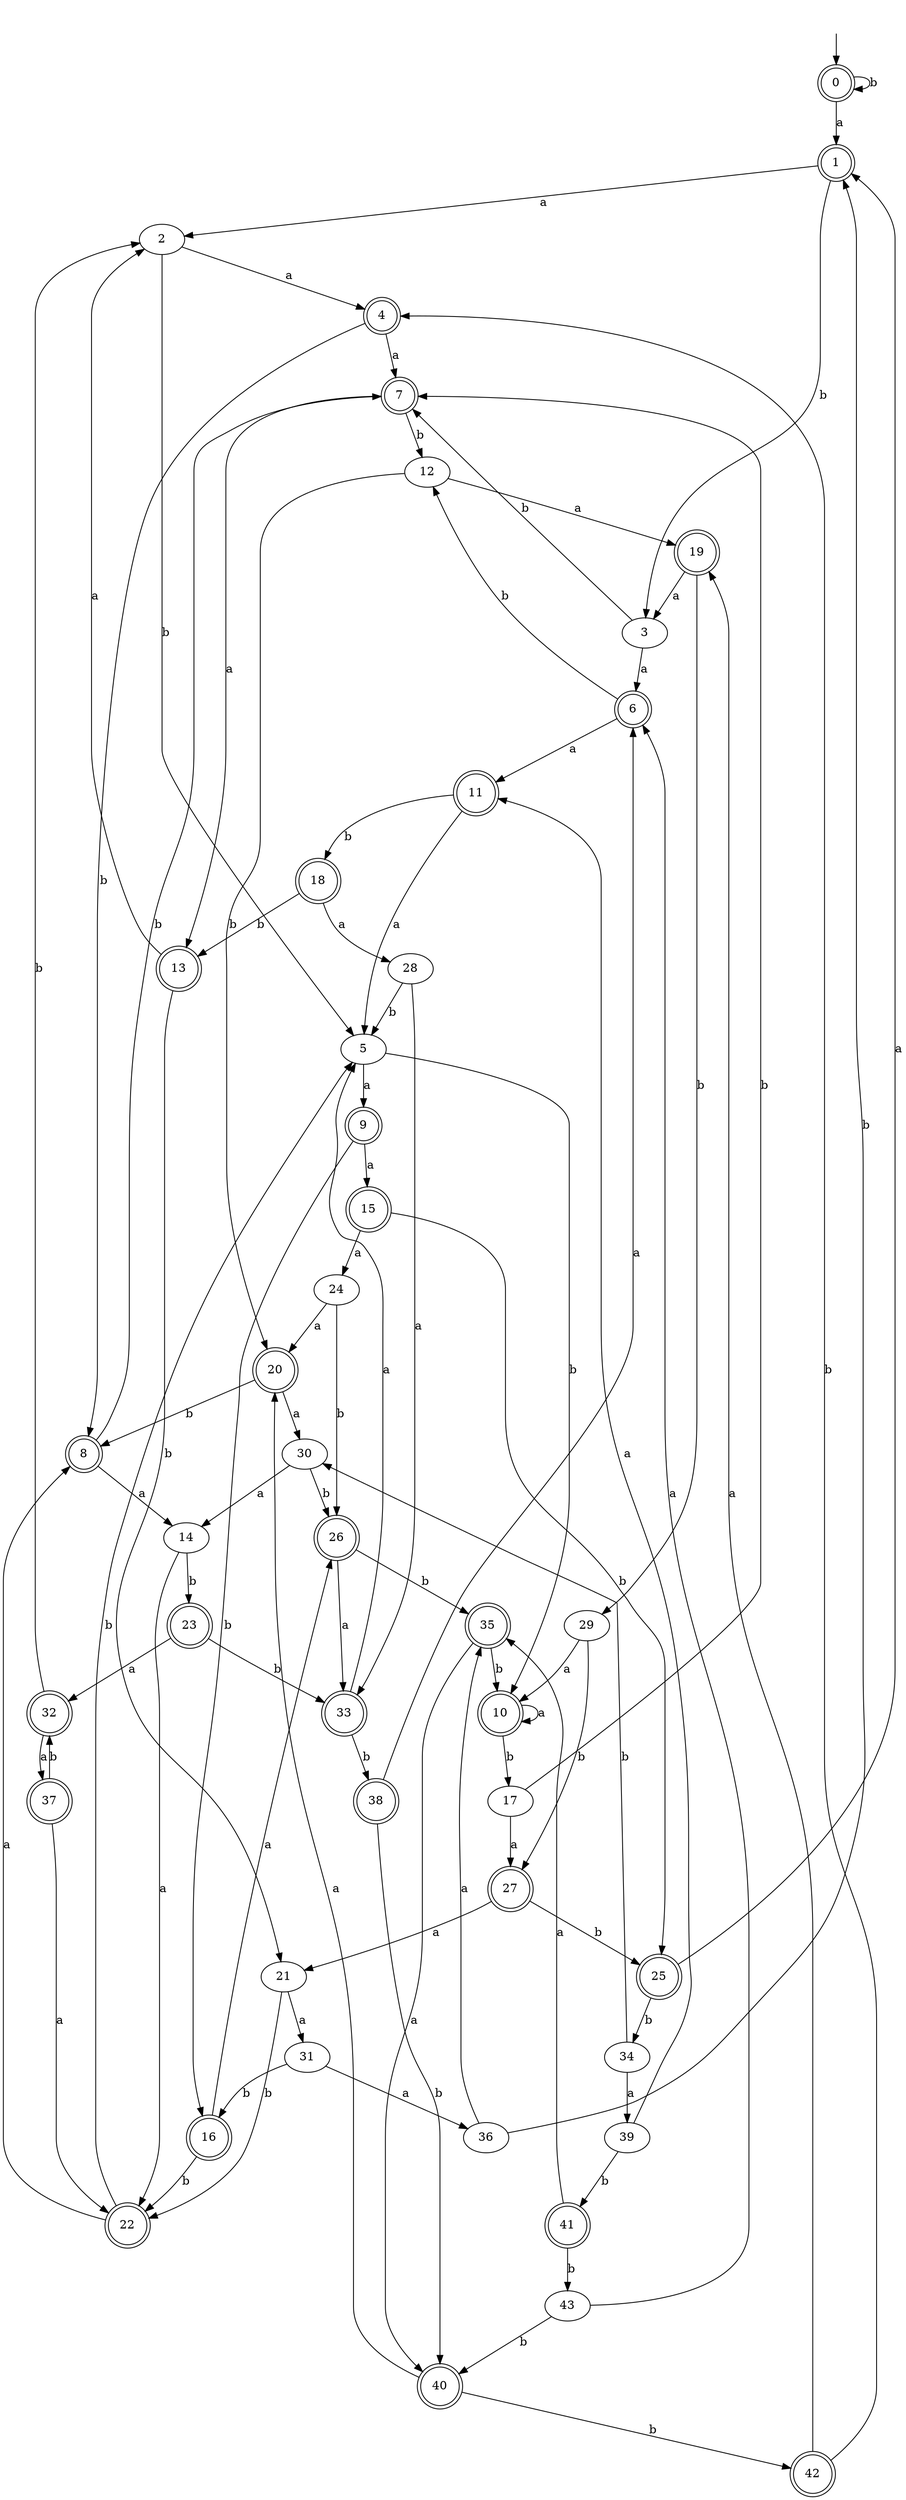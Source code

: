 digraph RandomDFA {
  __start0 [label="", shape=none];
  __start0 -> 0 [label=""];
  0 [shape=circle] [shape=doublecircle]
  0 -> 1 [label="a"]
  0 -> 0 [label="b"]
  1 [shape=doublecircle]
  1 -> 2 [label="a"]
  1 -> 3 [label="b"]
  2
  2 -> 4 [label="a"]
  2 -> 5 [label="b"]
  3
  3 -> 6 [label="a"]
  3 -> 7 [label="b"]
  4 [shape=doublecircle]
  4 -> 7 [label="a"]
  4 -> 8 [label="b"]
  5
  5 -> 9 [label="a"]
  5 -> 10 [label="b"]
  6 [shape=doublecircle]
  6 -> 11 [label="a"]
  6 -> 12 [label="b"]
  7 [shape=doublecircle]
  7 -> 13 [label="a"]
  7 -> 12 [label="b"]
  8 [shape=doublecircle]
  8 -> 14 [label="a"]
  8 -> 7 [label="b"]
  9 [shape=doublecircle]
  9 -> 15 [label="a"]
  9 -> 16 [label="b"]
  10 [shape=doublecircle]
  10 -> 10 [label="a"]
  10 -> 17 [label="b"]
  11 [shape=doublecircle]
  11 -> 5 [label="a"]
  11 -> 18 [label="b"]
  12
  12 -> 19 [label="a"]
  12 -> 20 [label="b"]
  13 [shape=doublecircle]
  13 -> 2 [label="a"]
  13 -> 21 [label="b"]
  14
  14 -> 22 [label="a"]
  14 -> 23 [label="b"]
  15 [shape=doublecircle]
  15 -> 24 [label="a"]
  15 -> 25 [label="b"]
  16 [shape=doublecircle]
  16 -> 26 [label="a"]
  16 -> 22 [label="b"]
  17
  17 -> 27 [label="a"]
  17 -> 7 [label="b"]
  18 [shape=doublecircle]
  18 -> 28 [label="a"]
  18 -> 13 [label="b"]
  19 [shape=doublecircle]
  19 -> 3 [label="a"]
  19 -> 29 [label="b"]
  20 [shape=doublecircle]
  20 -> 30 [label="a"]
  20 -> 8 [label="b"]
  21
  21 -> 31 [label="a"]
  21 -> 22 [label="b"]
  22 [shape=doublecircle]
  22 -> 8 [label="a"]
  22 -> 5 [label="b"]
  23 [shape=doublecircle]
  23 -> 32 [label="a"]
  23 -> 33 [label="b"]
  24
  24 -> 20 [label="a"]
  24 -> 26 [label="b"]
  25 [shape=doublecircle]
  25 -> 1 [label="a"]
  25 -> 34 [label="b"]
  26 [shape=doublecircle]
  26 -> 33 [label="a"]
  26 -> 35 [label="b"]
  27 [shape=doublecircle]
  27 -> 21 [label="a"]
  27 -> 25 [label="b"]
  28
  28 -> 33 [label="a"]
  28 -> 5 [label="b"]
  29
  29 -> 10 [label="a"]
  29 -> 27 [label="b"]
  30
  30 -> 14 [label="a"]
  30 -> 26 [label="b"]
  31
  31 -> 36 [label="a"]
  31 -> 16 [label="b"]
  32 [shape=doublecircle]
  32 -> 37 [label="a"]
  32 -> 2 [label="b"]
  33 [shape=doublecircle]
  33 -> 5 [label="a"]
  33 -> 38 [label="b"]
  34
  34 -> 39 [label="a"]
  34 -> 30 [label="b"]
  35 [shape=doublecircle]
  35 -> 40 [label="a"]
  35 -> 10 [label="b"]
  36
  36 -> 35 [label="a"]
  36 -> 1 [label="b"]
  37 [shape=doublecircle]
  37 -> 22 [label="a"]
  37 -> 32 [label="b"]
  38 [shape=doublecircle]
  38 -> 6 [label="a"]
  38 -> 40 [label="b"]
  39
  39 -> 11 [label="a"]
  39 -> 41 [label="b"]
  40 [shape=doublecircle]
  40 -> 20 [label="a"]
  40 -> 42 [label="b"]
  41 [shape=doublecircle]
  41 -> 35 [label="a"]
  41 -> 43 [label="b"]
  42 [shape=doublecircle]
  42 -> 19 [label="a"]
  42 -> 4 [label="b"]
  43
  43 -> 6 [label="a"]
  43 -> 40 [label="b"]
}
